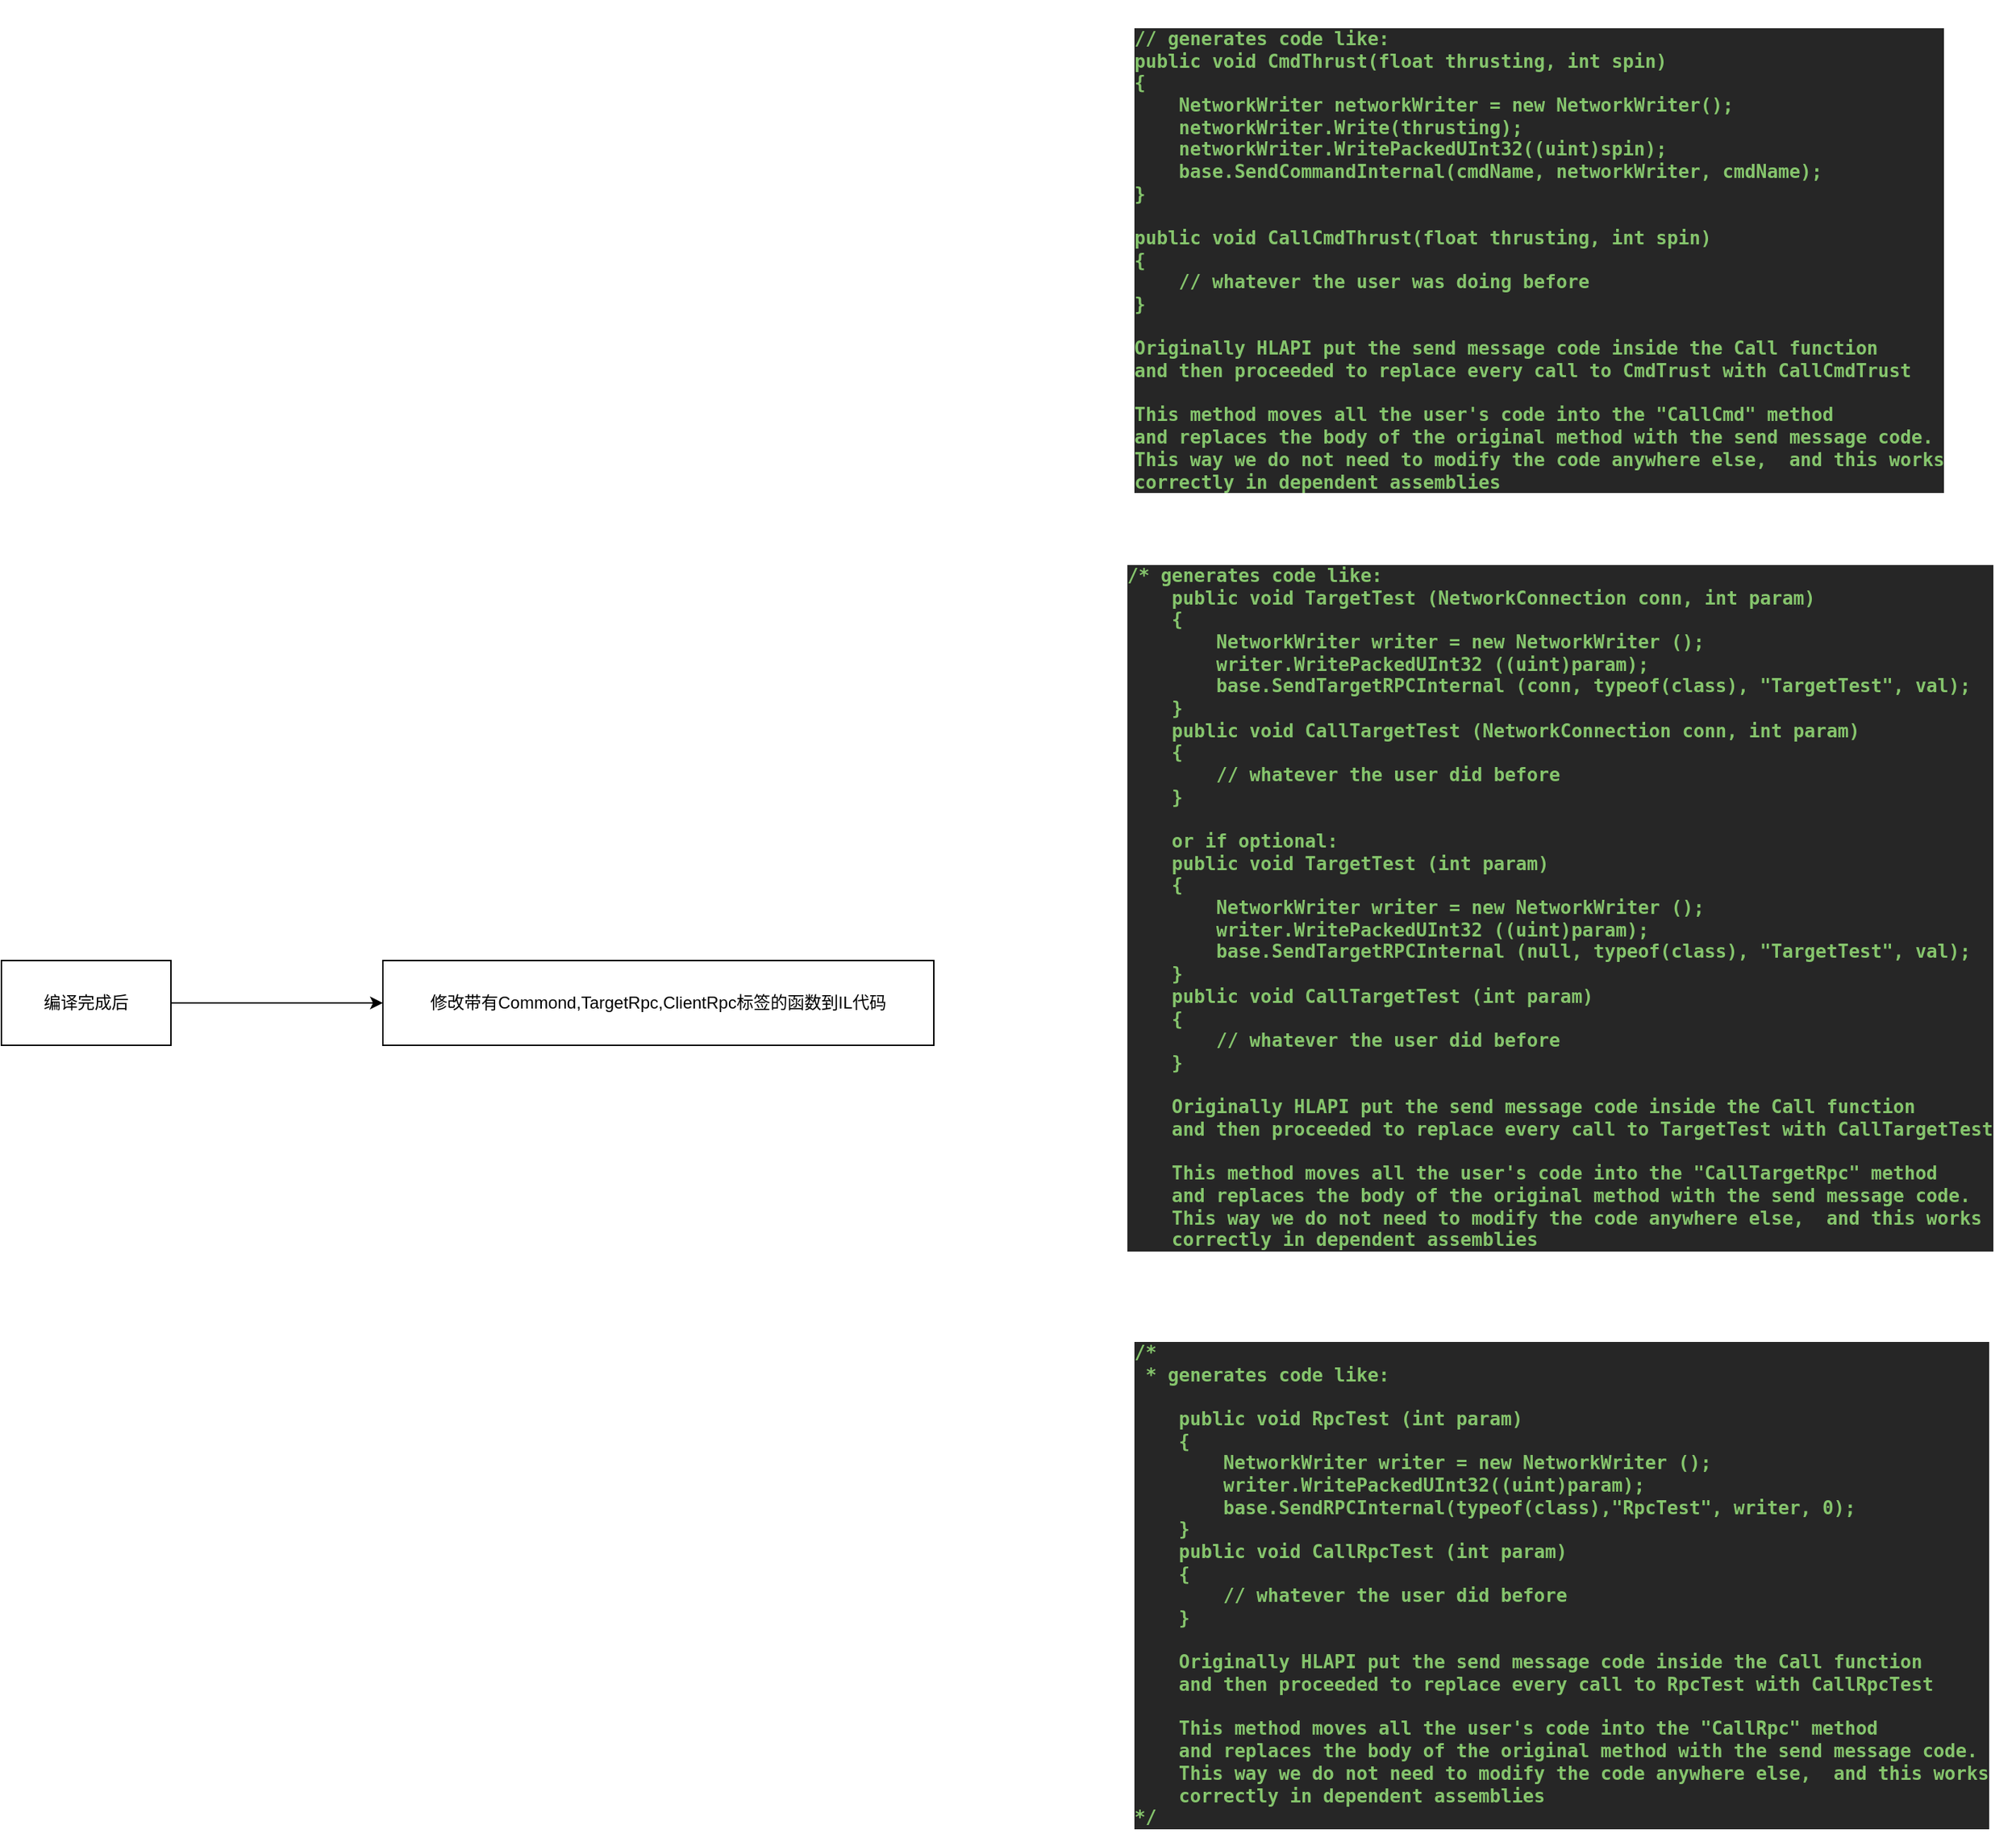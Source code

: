 <mxfile version="24.7.8">
  <diagram name="第 1 页" id="7UJenC19HOIE5kEgkeHc">
    <mxGraphModel dx="2261" dy="1927" grid="1" gridSize="10" guides="1" tooltips="1" connect="1" arrows="1" fold="1" page="1" pageScale="1" pageWidth="827" pageHeight="1169" math="0" shadow="0">
      <root>
        <mxCell id="0" />
        <mxCell id="1" parent="0" />
        <mxCell id="eoro2AQ4aJLVT_-DZN7c-3" style="edgeStyle=orthogonalEdgeStyle;rounded=0;orthogonalLoop=1;jettySize=auto;html=1;entryX=0;entryY=0.5;entryDx=0;entryDy=0;" edge="1" parent="1" source="eoro2AQ4aJLVT_-DZN7c-1" target="eoro2AQ4aJLVT_-DZN7c-2">
          <mxGeometry relative="1" as="geometry" />
        </mxCell>
        <mxCell id="eoro2AQ4aJLVT_-DZN7c-1" value="编译完成后" style="rounded=0;whiteSpace=wrap;html=1;" vertex="1" parent="1">
          <mxGeometry x="-80" y="230" width="120" height="60" as="geometry" />
        </mxCell>
        <mxCell id="eoro2AQ4aJLVT_-DZN7c-2" value="修改带有Commond,TargetRpc,ClientRpc标签的函数到IL代码" style="rounded=0;whiteSpace=wrap;html=1;" vertex="1" parent="1">
          <mxGeometry x="190" y="230" width="390" height="60" as="geometry" />
        </mxCell>
        <mxCell id="eoro2AQ4aJLVT_-DZN7c-6" value="&lt;h1 style=&quot;margin-top: 0px;&quot;&gt;&lt;div style=&quot;background-color:#262626;color:#d0d0d0&quot;&gt;&lt;pre style=&quot;font-family:&#39;JetBrains Mono&#39;,monospace;font-size:9.8pt;&quot;&gt;&lt;span style=&quot;color: rgb(133, 196, 108);&quot;&gt;// generates code like:&lt;br&gt;&lt;/span&gt;&lt;span style=&quot;color: rgb(133, 196, 108);&quot;&gt;public void CmdThrust(float thrusting, int spin)&lt;br&gt;&lt;/span&gt;&lt;span style=&quot;color: rgb(133, 196, 108);&quot;&gt;{&lt;br&gt;&lt;/span&gt;&lt;span style=&quot;color: rgb(133, 196, 108);&quot;&gt;    NetworkWriter networkWriter = new NetworkWriter();&lt;br&gt;&lt;/span&gt;&lt;span style=&quot;color: rgb(133, 196, 108);&quot;&gt;    networkWriter.Write(thrusting);&lt;br&gt;&lt;/span&gt;&lt;span style=&quot;color: rgb(133, 196, 108);&quot;&gt;    networkWriter.WritePackedUInt32((uint)spin);&lt;br&gt;&lt;/span&gt;&lt;span style=&quot;color: rgb(133, 196, 108);&quot;&gt;    base.SendCommandInternal(cmdName, networkWriter, cmdName);&lt;br&gt;&lt;/span&gt;&lt;span style=&quot;color: rgb(133, 196, 108);&quot;&gt;}&lt;br&gt;&lt;/span&gt;&lt;span style=&quot;color: rgb(133, 196, 108);&quot;&gt;&lt;br&gt;&lt;/span&gt;&lt;span style=&quot;color: rgb(133, 196, 108);&quot;&gt;public void CallCmdThrust(float thrusting, int spin)&lt;br&gt;&lt;/span&gt;&lt;span style=&quot;color: rgb(133, 196, 108);&quot;&gt;{&lt;br&gt;&lt;/span&gt;&lt;span style=&quot;color: rgb(133, 196, 108);&quot;&gt;    // whatever the user was doing before&lt;br&gt;&lt;/span&gt;&lt;span style=&quot;color: rgb(133, 196, 108);&quot;&gt;}&lt;br&gt;&lt;/span&gt;&lt;span style=&quot;color: rgb(133, 196, 108);&quot;&gt;&lt;br&gt;&lt;/span&gt;&lt;span style=&quot;color: rgb(133, 196, 108);&quot;&gt;Originally HLAPI put the send message code inside the Call function&lt;br&gt;&lt;/span&gt;&lt;span style=&quot;color: rgb(133, 196, 108);&quot;&gt;and then proceeded to replace every call to CmdTrust with CallCmdTrust&lt;br&gt;&lt;/span&gt;&lt;span style=&quot;color: rgb(133, 196, 108);&quot;&gt;&lt;br&gt;&lt;/span&gt;&lt;span style=&quot;color: rgb(133, 196, 108);&quot;&gt;This method moves all the user&#39;s code into the &quot;CallCmd&quot; method&lt;br&gt;&lt;/span&gt;&lt;span style=&quot;color: rgb(133, 196, 108);&quot;&gt;and replaces the body of the original method with the send message code.&lt;br&gt;&lt;/span&gt;&lt;span style=&quot;color: rgb(133, 196, 108);&quot;&gt;This way we do not need to modify the code anywhere else,  and this works&lt;br&gt;&lt;/span&gt;&lt;span style=&quot;color: rgb(133, 196, 108);&quot;&gt;correctly in dependent assemblies&lt;/span&gt;&lt;/pre&gt;&lt;/div&gt;&lt;/h1&gt;" style="text;html=1;whiteSpace=wrap;overflow=hidden;rounded=0;" vertex="1" parent="1">
          <mxGeometry x="720" y="-450" width="580" height="370" as="geometry" />
        </mxCell>
        <mxCell id="eoro2AQ4aJLVT_-DZN7c-7" value="&lt;h1 style=&quot;margin-top: 0px;&quot;&gt;&lt;div style=&quot;background-color:#262626;color:#d0d0d0&quot;&gt;&lt;pre style=&quot;font-family:&#39;JetBrains Mono&#39;,monospace;font-size:9.8pt;&quot;&gt;&lt;span style=&quot;color: rgb(133, 196, 108);&quot;&gt;/* generates code like:&lt;br&gt;&lt;/span&gt;&lt;span style=&quot;color: rgb(133, 196, 108);&quot;&gt;    public void TargetTest (NetworkConnection conn, int param)&lt;br&gt;&lt;/span&gt;&lt;span style=&quot;color: rgb(133, 196, 108);&quot;&gt;    {&lt;br&gt;&lt;/span&gt;&lt;span style=&quot;color: rgb(133, 196, 108);&quot;&gt;        NetworkWriter writer = new NetworkWriter ();&lt;br&gt;&lt;/span&gt;&lt;span style=&quot;color: rgb(133, 196, 108);&quot;&gt;        writer.WritePackedUInt32 ((uint)param);&lt;br&gt;&lt;/span&gt;&lt;span style=&quot;color: rgb(133, 196, 108);&quot;&gt;        base.SendTargetRPCInternal (conn, typeof(class), &quot;TargetTest&quot;, val);&lt;br&gt;&lt;/span&gt;&lt;span style=&quot;color: rgb(133, 196, 108);&quot;&gt;    }&lt;br&gt;&lt;/span&gt;&lt;span style=&quot;color: rgb(133, 196, 108);&quot;&gt;    public void CallTargetTest (NetworkConnection conn, int param)&lt;br&gt;&lt;/span&gt;&lt;span style=&quot;color: rgb(133, 196, 108);&quot;&gt;    {&lt;br&gt;&lt;/span&gt;&lt;span style=&quot;color: rgb(133, 196, 108);&quot;&gt;        // whatever the user did before&lt;br&gt;&lt;/span&gt;&lt;span style=&quot;color: rgb(133, 196, 108);&quot;&gt;    }&lt;br&gt;&lt;/span&gt;&lt;span style=&quot;color: rgb(133, 196, 108);&quot;&gt;&lt;br&gt;&lt;/span&gt;&lt;span style=&quot;color: rgb(133, 196, 108);&quot;&gt;    or if optional:&lt;br&gt;&lt;/span&gt;&lt;span style=&quot;color: rgb(133, 196, 108);&quot;&gt;    public void TargetTest (int param)&lt;br&gt;&lt;/span&gt;&lt;span style=&quot;color: rgb(133, 196, 108);&quot;&gt;    {&lt;br&gt;&lt;/span&gt;&lt;span style=&quot;color: rgb(133, 196, 108);&quot;&gt;        NetworkWriter writer = new NetworkWriter ();&lt;br&gt;&lt;/span&gt;&lt;span style=&quot;color: rgb(133, 196, 108);&quot;&gt;        writer.WritePackedUInt32 ((uint)param);&lt;br&gt;&lt;/span&gt;&lt;span style=&quot;color: rgb(133, 196, 108);&quot;&gt;        base.SendTargetRPCInternal (null, typeof(class), &quot;TargetTest&quot;, val);&lt;br&gt;&lt;/span&gt;&lt;span style=&quot;color: rgb(133, 196, 108);&quot;&gt;    }&lt;br&gt;&lt;/span&gt;&lt;span style=&quot;color: rgb(133, 196, 108);&quot;&gt;    public void CallTargetTest (int param)&lt;br&gt;&lt;/span&gt;&lt;span style=&quot;color: rgb(133, 196, 108);&quot;&gt;    {&lt;br&gt;&lt;/span&gt;&lt;span style=&quot;color: rgb(133, 196, 108);&quot;&gt;        // whatever the user did before&lt;br&gt;&lt;/span&gt;&lt;span style=&quot;color: rgb(133, 196, 108);&quot;&gt;    }&lt;br&gt;&lt;/span&gt;&lt;span style=&quot;color: rgb(133, 196, 108);&quot;&gt;&lt;br&gt;&lt;/span&gt;&lt;span style=&quot;color: rgb(133, 196, 108);&quot;&gt;    Originally HLAPI put the send message code inside the Call function&lt;br&gt;&lt;/span&gt;&lt;span style=&quot;color: rgb(133, 196, 108);&quot;&gt;    and then proceeded to replace every call to TargetTest with CallTargetTest&lt;br&gt;&lt;/span&gt;&lt;span style=&quot;color: rgb(133, 196, 108);&quot;&gt;&lt;br&gt;&lt;/span&gt;&lt;span style=&quot;color: rgb(133, 196, 108);&quot;&gt;    This method moves all the user&#39;s code into the &quot;CallTargetRpc&quot; method&lt;br&gt;&lt;/span&gt;&lt;span style=&quot;color: rgb(133, 196, 108);&quot;&gt;    and replaces the body of the original method with the send message code.&lt;br&gt;&lt;/span&gt;&lt;span style=&quot;color: rgb(133, 196, 108);&quot;&gt;    This way we do not need to modify the code anywhere else,  and this works&lt;br&gt;&lt;/span&gt;&lt;span style=&quot;color: rgb(133, 196, 108);&quot;&gt;    correctly in dependent assemblies&lt;/span&gt;&lt;/pre&gt;&lt;/div&gt;&lt;/h1&gt;" style="text;html=1;whiteSpace=wrap;overflow=hidden;rounded=0;" vertex="1" parent="1">
          <mxGeometry x="715" y="-70" width="630" height="510" as="geometry" />
        </mxCell>
        <mxCell id="eoro2AQ4aJLVT_-DZN7c-8" value="&lt;h1 style=&quot;margin-top: 0px;&quot;&gt;&lt;div style=&quot;background-color:#262626;color:#d0d0d0&quot;&gt;&lt;pre style=&quot;font-family:&#39;JetBrains Mono&#39;,monospace;font-size:9.8pt;&quot;&gt;&lt;span style=&quot;color: rgb(133, 196, 108);&quot;&gt;/*&lt;br&gt;&lt;/span&gt;&lt;span style=&quot;color: rgb(133, 196, 108);&quot;&gt; * generates code like:&lt;br&gt;&lt;/span&gt;&lt;span style=&quot;color: rgb(133, 196, 108);&quot;&gt;&lt;br&gt;&lt;/span&gt;&lt;span style=&quot;color: rgb(133, 196, 108);&quot;&gt;    public void RpcTest (int param)&lt;br&gt;&lt;/span&gt;&lt;span style=&quot;color: rgb(133, 196, 108);&quot;&gt;    {&lt;br&gt;&lt;/span&gt;&lt;span style=&quot;color: rgb(133, 196, 108);&quot;&gt;        NetworkWriter writer = new NetworkWriter ();&lt;br&gt;&lt;/span&gt;&lt;span style=&quot;color: rgb(133, 196, 108);&quot;&gt;        writer.WritePackedUInt32((uint)param);&lt;br&gt;&lt;/span&gt;&lt;span style=&quot;color: rgb(133, 196, 108);&quot;&gt;        base.SendRPCInternal(typeof(class),&quot;RpcTest&quot;, writer, 0);&lt;br&gt;&lt;/span&gt;&lt;span style=&quot;color: rgb(133, 196, 108);&quot;&gt;    }&lt;br&gt;&lt;/span&gt;&lt;span style=&quot;color: rgb(133, 196, 108);&quot;&gt;    public void CallRpcTest (int param)&lt;br&gt;&lt;/span&gt;&lt;span style=&quot;color: rgb(133, 196, 108);&quot;&gt;    {&lt;br&gt;&lt;/span&gt;&lt;span style=&quot;color: rgb(133, 196, 108);&quot;&gt;        // whatever the user did before&lt;br&gt;&lt;/span&gt;&lt;span style=&quot;color: rgb(133, 196, 108);&quot;&gt;    }&lt;br&gt;&lt;/span&gt;&lt;span style=&quot;color: rgb(133, 196, 108);&quot;&gt;&lt;br&gt;&lt;/span&gt;&lt;span style=&quot;color: rgb(133, 196, 108);&quot;&gt;    Originally HLAPI put the send message code inside the Call function&lt;br&gt;&lt;/span&gt;&lt;span style=&quot;color: rgb(133, 196, 108);&quot;&gt;    and then proceeded to replace every call to RpcTest with CallRpcTest&lt;br&gt;&lt;/span&gt;&lt;span style=&quot;color: rgb(133, 196, 108);&quot;&gt;&lt;br&gt;&lt;/span&gt;&lt;span style=&quot;color: rgb(133, 196, 108);&quot;&gt;    This method moves all the user&#39;s code into the &quot;CallRpc&quot; method&lt;br&gt;&lt;/span&gt;&lt;span style=&quot;color: rgb(133, 196, 108);&quot;&gt;    and replaces the body of the original method with the send message code.&lt;br&gt;&lt;/span&gt;&lt;span style=&quot;color: rgb(133, 196, 108);&quot;&gt;    This way we do not need to modify the code anywhere else,  and this works&lt;br&gt;&lt;/span&gt;&lt;span style=&quot;color: rgb(133, 196, 108);&quot;&gt;    correctly in dependent assemblies&lt;br&gt;&lt;/span&gt;&lt;span style=&quot;color: rgb(133, 196, 108);&quot;&gt;*/&lt;/span&gt;&lt;/pre&gt;&lt;/div&gt;&lt;/h1&gt;" style="text;html=1;whiteSpace=wrap;overflow=hidden;rounded=0;" vertex="1" parent="1">
          <mxGeometry x="720" y="480" width="620" height="370" as="geometry" />
        </mxCell>
      </root>
    </mxGraphModel>
  </diagram>
</mxfile>
